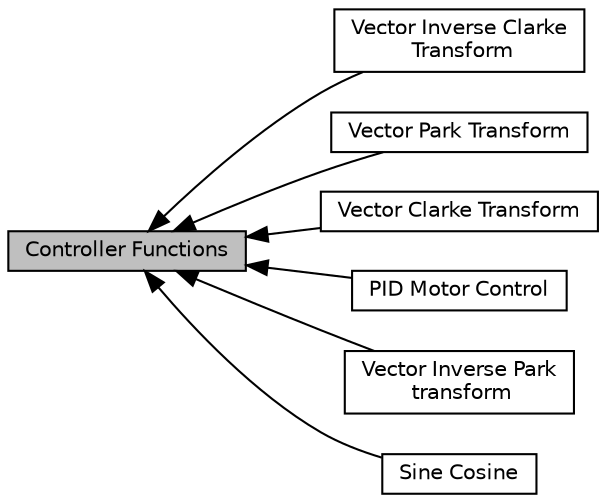 digraph "Controller Functions"
{
  edge [fontname="Helvetica",fontsize="10",labelfontname="Helvetica",labelfontsize="10"];
  node [fontname="Helvetica",fontsize="10",shape=record];
  rankdir=LR;
  Node4 [label="Vector Inverse Clarke\l Transform",height=0.2,width=0.4,color="black", fillcolor="white", style="filled",URL="$group__inv__clarke.html",tooltip="Inverse Clarke transform converts the two-coordinate time invariant vector into instantaneous stator ..."];
  Node0 [label="Controller Functions",height=0.2,width=0.4,color="black", fillcolor="grey75", style="filled", fontcolor="black"];
  Node5 [label="Vector Park Transform",height=0.2,width=0.4,color="black", fillcolor="white", style="filled",URL="$group__park.html",tooltip="Forward Park transform converts the input two-coordinate vector to flux and torque components..."];
  Node3 [label="Vector Clarke Transform",height=0.2,width=0.4,color="black", fillcolor="white", style="filled",URL="$group__clarke.html",tooltip="Forward Clarke transform converts the instantaneous stator phases into a two-coordinate time invarian..."];
  Node2 [label="PID Motor Control",height=0.2,width=0.4,color="black", fillcolor="white", style="filled",URL="$group___p_i_d.html",tooltip="A Proportional Integral Derivative (PID) controller is a generic feedback control loop mechanism wide..."];
  Node6 [label="Vector Inverse Park\l transform",height=0.2,width=0.4,color="black", fillcolor="white", style="filled",URL="$group__inv__park.html",tooltip="Inverse Park transform converts the input flux and torque components to two-coordinate vector..."];
  Node1 [label="Sine Cosine",height=0.2,width=0.4,color="black", fillcolor="white", style="filled",URL="$group___sin_cos.html",tooltip="Computes the trigonometric sine and cosine values using a combination of table lookup and linear inte..."];
  Node0->Node1 [shape=plaintext, dir="back", style="solid"];
  Node0->Node2 [shape=plaintext, dir="back", style="solid"];
  Node0->Node3 [shape=plaintext, dir="back", style="solid"];
  Node0->Node4 [shape=plaintext, dir="back", style="solid"];
  Node0->Node5 [shape=plaintext, dir="back", style="solid"];
  Node0->Node6 [shape=plaintext, dir="back", style="solid"];
}
